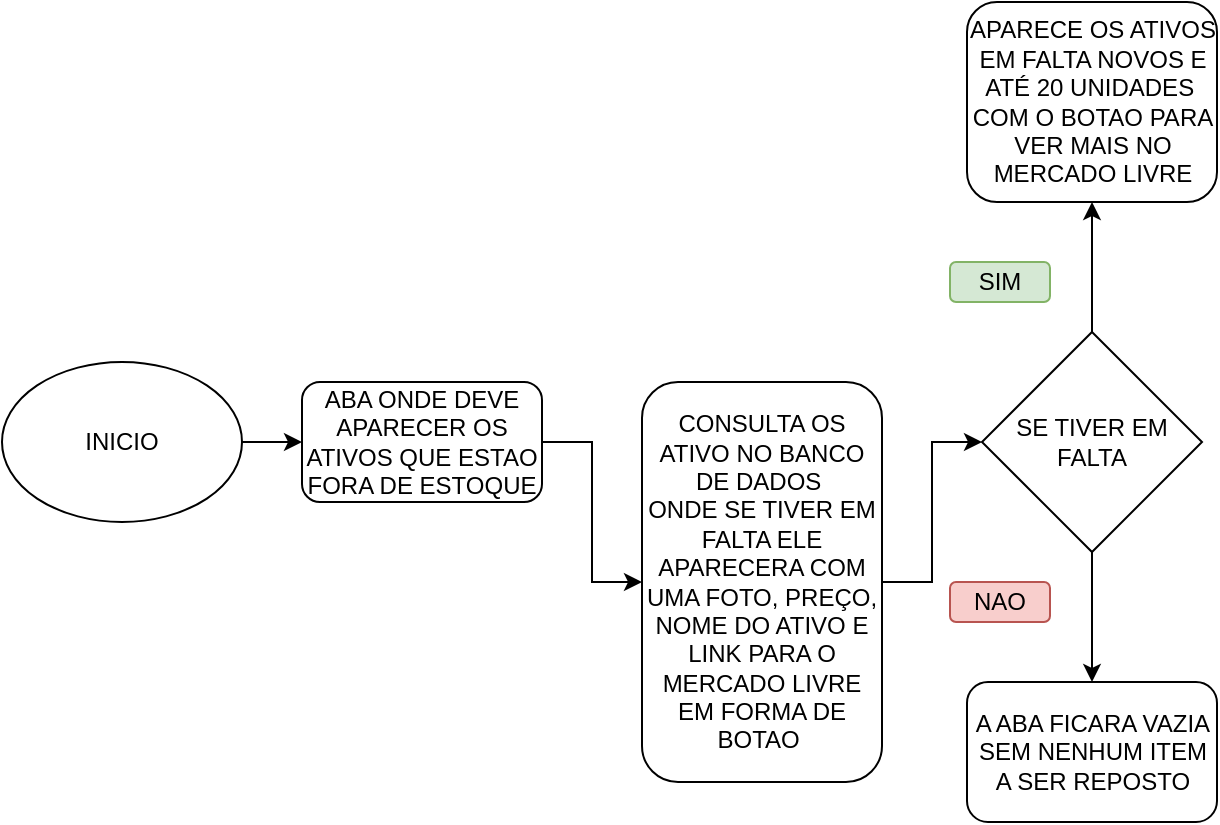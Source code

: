 <mxfile version="26.0.16">
  <diagram name="Página-1" id="U0b4TapsaXo1doveY9Hp">
    <mxGraphModel dx="2207" dy="773" grid="1" gridSize="10" guides="1" tooltips="1" connect="1" arrows="1" fold="1" page="1" pageScale="1" pageWidth="827" pageHeight="1169" math="0" shadow="0">
      <root>
        <mxCell id="0" />
        <mxCell id="1" parent="0" />
        <mxCell id="N1uA_XhgEIr7KM-Vspy9-1" style="edgeStyle=orthogonalEdgeStyle;rounded=0;orthogonalLoop=1;jettySize=auto;html=1;exitX=1;exitY=0.5;exitDx=0;exitDy=0;" edge="1" parent="1" source="N1uA_XhgEIr7KM-Vspy9-12" target="N1uA_XhgEIr7KM-Vspy9-4">
          <mxGeometry relative="1" as="geometry" />
        </mxCell>
        <mxCell id="N1uA_XhgEIr7KM-Vspy9-2" value="INICIO" style="ellipse;whiteSpace=wrap;html=1;" vertex="1" parent="1">
          <mxGeometry x="-110" y="330" width="120" height="80" as="geometry" />
        </mxCell>
        <mxCell id="N1uA_XhgEIr7KM-Vspy9-3" style="edgeStyle=orthogonalEdgeStyle;rounded=0;orthogonalLoop=1;jettySize=auto;html=1;exitX=1;exitY=0.5;exitDx=0;exitDy=0;entryX=0;entryY=0.5;entryDx=0;entryDy=0;" edge="1" parent="1" source="N1uA_XhgEIr7KM-Vspy9-4" target="N1uA_XhgEIr7KM-Vspy9-7">
          <mxGeometry relative="1" as="geometry">
            <mxPoint x="380" y="370" as="targetPoint" />
          </mxGeometry>
        </mxCell>
        <mxCell id="N1uA_XhgEIr7KM-Vspy9-4" value="CONSULTA OS ATIVO NO BANCO DE DADOS&amp;nbsp;&lt;div&gt;ONDE SE TIVER EM FALTA ELE APARECERA COM UMA FOTO, PREÇO, NOME DO ATIVO E LINK PARA O MERCADO LIVRE EM FORMA DE BOTAO&amp;nbsp;&lt;/div&gt;" style="rounded=1;whiteSpace=wrap;html=1;" vertex="1" parent="1">
          <mxGeometry x="210" y="340" width="120" height="200" as="geometry" />
        </mxCell>
        <mxCell id="N1uA_XhgEIr7KM-Vspy9-5" style="edgeStyle=orthogonalEdgeStyle;rounded=0;orthogonalLoop=1;jettySize=auto;html=1;exitX=0.5;exitY=0;exitDx=0;exitDy=0;entryX=0.5;entryY=1;entryDx=0;entryDy=0;" edge="1" parent="1" source="N1uA_XhgEIr7KM-Vspy9-7" target="N1uA_XhgEIr7KM-Vspy9-10">
          <mxGeometry relative="1" as="geometry" />
        </mxCell>
        <mxCell id="N1uA_XhgEIr7KM-Vspy9-6" style="edgeStyle=orthogonalEdgeStyle;rounded=0;orthogonalLoop=1;jettySize=auto;html=1;exitX=0.5;exitY=1;exitDx=0;exitDy=0;entryX=0.5;entryY=0;entryDx=0;entryDy=0;" edge="1" parent="1" source="N1uA_XhgEIr7KM-Vspy9-7" target="N1uA_XhgEIr7KM-Vspy9-11">
          <mxGeometry relative="1" as="geometry" />
        </mxCell>
        <mxCell id="N1uA_XhgEIr7KM-Vspy9-7" value="SE TIVER EM FALTA" style="rhombus;whiteSpace=wrap;html=1;" vertex="1" parent="1">
          <mxGeometry x="380" y="315" width="110" height="110" as="geometry" />
        </mxCell>
        <mxCell id="N1uA_XhgEIr7KM-Vspy9-8" value="SIM" style="rounded=1;whiteSpace=wrap;html=1;fillColor=#d5e8d4;strokeColor=#82b366;" vertex="1" parent="1">
          <mxGeometry x="364" y="280" width="50" height="20" as="geometry" />
        </mxCell>
        <mxCell id="N1uA_XhgEIr7KM-Vspy9-9" value="NAO" style="rounded=1;whiteSpace=wrap;html=1;fillColor=#f8cecc;strokeColor=#b85450;" vertex="1" parent="1">
          <mxGeometry x="364" y="440" width="50" height="20" as="geometry" />
        </mxCell>
        <mxCell id="N1uA_XhgEIr7KM-Vspy9-10" value="APARECE OS ATIVOS EM FALTA NOVOS E ATÉ 20 UNIDADES&amp;nbsp;&lt;div&gt;COM O BOTAO PARA VER MAIS NO MERCADO LIVRE&lt;/div&gt;" style="rounded=1;whiteSpace=wrap;html=1;" vertex="1" parent="1">
          <mxGeometry x="372.5" y="150" width="125" height="100" as="geometry" />
        </mxCell>
        <mxCell id="N1uA_XhgEIr7KM-Vspy9-11" value="A ABA FICARA VAZIA SEM NENHUM ITEM A SER REPOSTO" style="rounded=1;whiteSpace=wrap;html=1;" vertex="1" parent="1">
          <mxGeometry x="372.5" y="490" width="125" height="70" as="geometry" />
        </mxCell>
        <mxCell id="N1uA_XhgEIr7KM-Vspy9-13" value="" style="edgeStyle=orthogonalEdgeStyle;rounded=0;orthogonalLoop=1;jettySize=auto;html=1;exitX=1;exitY=0.5;exitDx=0;exitDy=0;" edge="1" parent="1" source="N1uA_XhgEIr7KM-Vspy9-2" target="N1uA_XhgEIr7KM-Vspy9-12">
          <mxGeometry relative="1" as="geometry">
            <mxPoint x="10" y="370" as="sourcePoint" />
            <mxPoint x="210" y="440" as="targetPoint" />
          </mxGeometry>
        </mxCell>
        <mxCell id="N1uA_XhgEIr7KM-Vspy9-12" value="ABA ONDE DEVE APARECER OS ATIVOS QUE ESTAO FORA DE ESTOQUE" style="rounded=1;whiteSpace=wrap;html=1;" vertex="1" parent="1">
          <mxGeometry x="40" y="340" width="120" height="60" as="geometry" />
        </mxCell>
      </root>
    </mxGraphModel>
  </diagram>
</mxfile>
